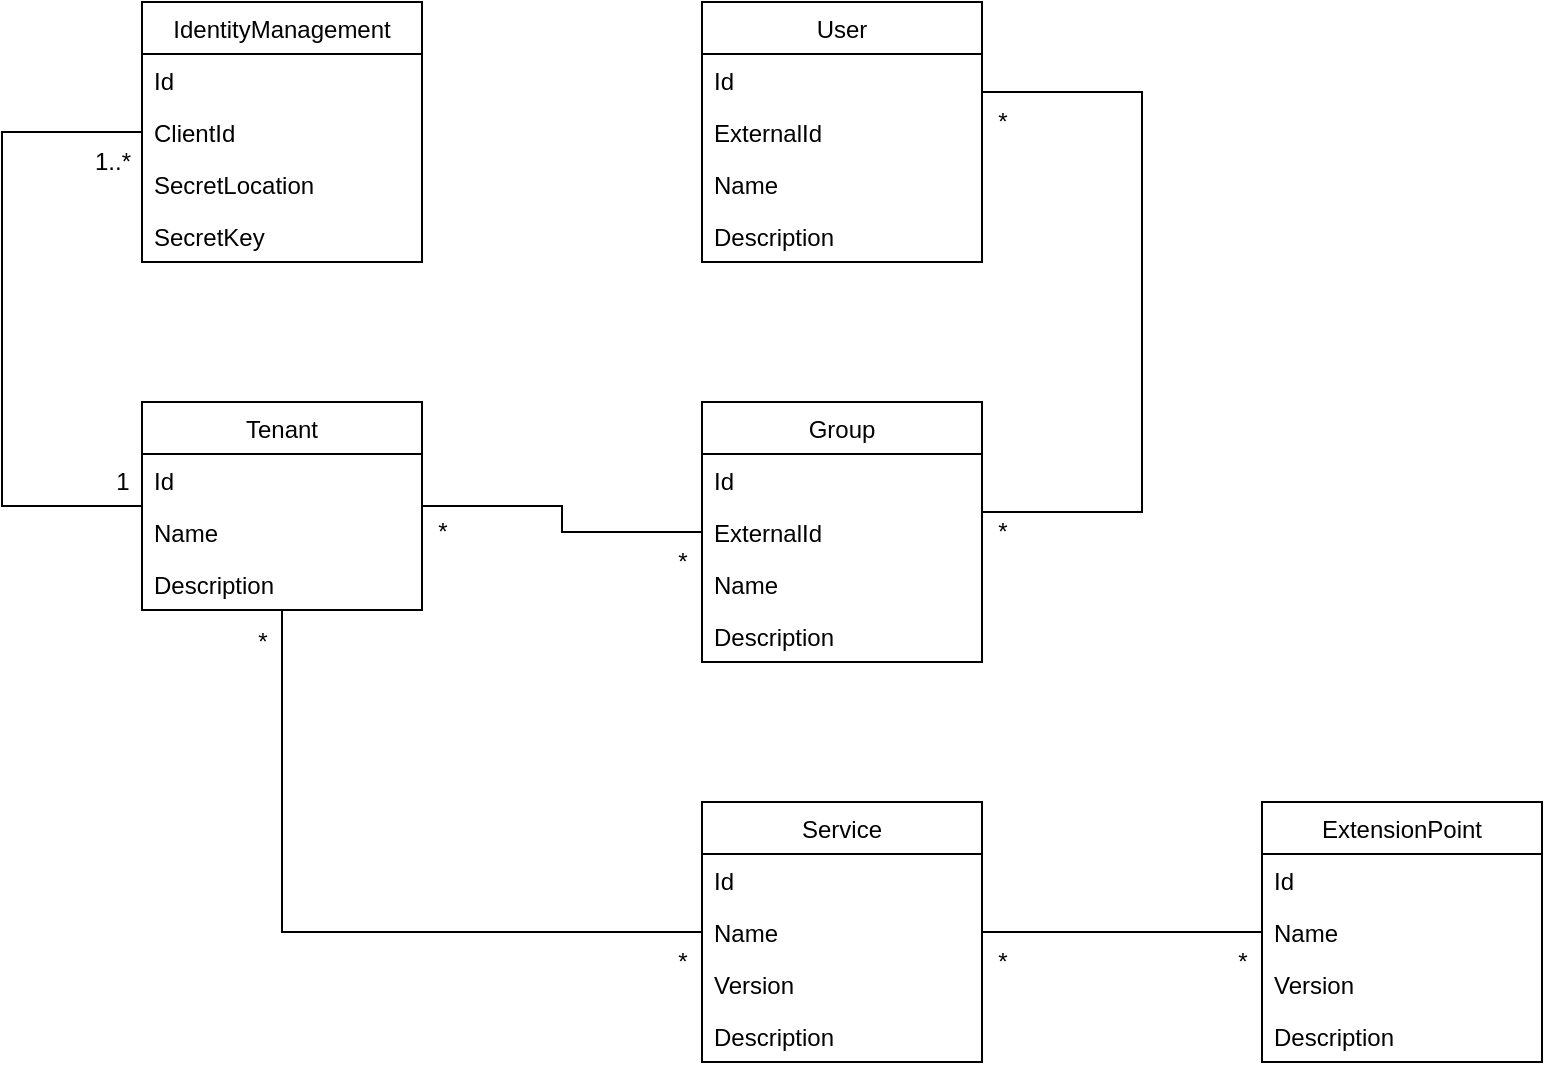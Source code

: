 <mxfile version="14.8.3" type="github">
  <diagram id="osi2iYBc9gxS-sZSW_7Z" name="Tenant Manager">
    <mxGraphModel dx="2062" dy="1122" grid="1" gridSize="10" guides="1" tooltips="1" connect="1" arrows="1" fold="1" page="1" pageScale="1" pageWidth="850" pageHeight="1100" math="0" shadow="0">
      <root>
        <mxCell id="0" />
        <mxCell id="1" parent="0" />
        <mxCell id="T4bOe-kPn4xxBbJlTrUV-41" style="edgeStyle=orthogonalEdgeStyle;rounded=0;orthogonalLoop=1;jettySize=auto;html=1;exitX=0.5;exitY=1;exitDx=0;exitDy=0;entryX=0;entryY=0.5;entryDx=0;entryDy=0;endArrow=none;endFill=0;" edge="1" parent="1" source="T4bOe-kPn4xxBbJlTrUV-1" target="T4bOe-kPn4xxBbJlTrUV-38">
          <mxGeometry relative="1" as="geometry" />
        </mxCell>
        <mxCell id="T4bOe-kPn4xxBbJlTrUV-58" style="edgeStyle=orthogonalEdgeStyle;rounded=0;orthogonalLoop=1;jettySize=auto;html=1;exitX=0;exitY=0.5;exitDx=0;exitDy=0;entryX=0;entryY=0.5;entryDx=0;entryDy=0;endArrow=none;endFill=0;" edge="1" parent="1" source="T4bOe-kPn4xxBbJlTrUV-1" target="T4bOe-kPn4xxBbJlTrUV-51">
          <mxGeometry relative="1" as="geometry">
            <Array as="points">
              <mxPoint x="50" y="412" />
              <mxPoint x="50" y="225" />
            </Array>
          </mxGeometry>
        </mxCell>
        <mxCell id="T4bOe-kPn4xxBbJlTrUV-1" value="Tenant" style="swimlane;fontStyle=0;childLayout=stackLayout;horizontal=1;startSize=26;fillColor=none;horizontalStack=0;resizeParent=1;resizeParentMax=0;resizeLast=0;collapsible=1;marginBottom=0;" vertex="1" parent="1">
          <mxGeometry x="120" y="360" width="140" height="104" as="geometry" />
        </mxCell>
        <mxCell id="T4bOe-kPn4xxBbJlTrUV-2" value="Id" style="text;strokeColor=none;fillColor=none;align=left;verticalAlign=top;spacingLeft=4;spacingRight=4;overflow=hidden;rotatable=0;points=[[0,0.5],[1,0.5]];portConstraint=eastwest;" vertex="1" parent="T4bOe-kPn4xxBbJlTrUV-1">
          <mxGeometry y="26" width="140" height="26" as="geometry" />
        </mxCell>
        <mxCell id="T4bOe-kPn4xxBbJlTrUV-6" value="Name" style="text;strokeColor=none;fillColor=none;align=left;verticalAlign=top;spacingLeft=4;spacingRight=4;overflow=hidden;rotatable=0;points=[[0,0.5],[1,0.5]];portConstraint=eastwest;" vertex="1" parent="T4bOe-kPn4xxBbJlTrUV-1">
          <mxGeometry y="52" width="140" height="26" as="geometry" />
        </mxCell>
        <mxCell id="T4bOe-kPn4xxBbJlTrUV-7" value="Description" style="text;strokeColor=none;fillColor=none;align=left;verticalAlign=top;spacingLeft=4;spacingRight=4;overflow=hidden;rotatable=0;points=[[0,0.5],[1,0.5]];portConstraint=eastwest;" vertex="1" parent="T4bOe-kPn4xxBbJlTrUV-1">
          <mxGeometry y="78" width="140" height="26" as="geometry" />
        </mxCell>
        <mxCell id="T4bOe-kPn4xxBbJlTrUV-35" style="edgeStyle=orthogonalEdgeStyle;rounded=0;orthogonalLoop=1;jettySize=auto;html=1;exitX=1;exitY=0.5;exitDx=0;exitDy=0;entryX=1;entryY=0.5;entryDx=0;entryDy=0;endArrow=none;endFill=0;" edge="1" parent="1" source="T4bOe-kPn4xxBbJlTrUV-10" target="T4bOe-kPn4xxBbJlTrUV-15">
          <mxGeometry relative="1" as="geometry">
            <Array as="points">
              <mxPoint x="620" y="415" />
              <mxPoint x="620" y="205" />
            </Array>
          </mxGeometry>
        </mxCell>
        <mxCell id="T4bOe-kPn4xxBbJlTrUV-8" value="Group" style="swimlane;fontStyle=0;childLayout=stackLayout;horizontal=1;startSize=26;fillColor=none;horizontalStack=0;resizeParent=1;resizeParentMax=0;resizeLast=0;collapsible=1;marginBottom=0;" vertex="1" parent="1">
          <mxGeometry x="400" y="360" width="140" height="130" as="geometry" />
        </mxCell>
        <mxCell id="T4bOe-kPn4xxBbJlTrUV-9" value="Id" style="text;strokeColor=none;fillColor=none;align=left;verticalAlign=top;spacingLeft=4;spacingRight=4;overflow=hidden;rotatable=0;points=[[0,0.5],[1,0.5]];portConstraint=eastwest;" vertex="1" parent="T4bOe-kPn4xxBbJlTrUV-8">
          <mxGeometry y="26" width="140" height="26" as="geometry" />
        </mxCell>
        <mxCell id="T4bOe-kPn4xxBbJlTrUV-10" value="ExternalId" style="text;strokeColor=none;fillColor=none;align=left;verticalAlign=top;spacingLeft=4;spacingRight=4;overflow=hidden;rotatable=0;points=[[0,0.5],[1,0.5]];portConstraint=eastwest;" vertex="1" parent="T4bOe-kPn4xxBbJlTrUV-8">
          <mxGeometry y="52" width="140" height="26" as="geometry" />
        </mxCell>
        <mxCell id="T4bOe-kPn4xxBbJlTrUV-11" value="Name" style="text;strokeColor=none;fillColor=none;align=left;verticalAlign=top;spacingLeft=4;spacingRight=4;overflow=hidden;rotatable=0;points=[[0,0.5],[1,0.5]];portConstraint=eastwest;" vertex="1" parent="T4bOe-kPn4xxBbJlTrUV-8">
          <mxGeometry y="78" width="140" height="26" as="geometry" />
        </mxCell>
        <mxCell id="T4bOe-kPn4xxBbJlTrUV-12" value="Description" style="text;strokeColor=none;fillColor=none;align=left;verticalAlign=top;spacingLeft=4;spacingRight=4;overflow=hidden;rotatable=0;points=[[0,0.5],[1,0.5]];portConstraint=eastwest;" vertex="1" parent="T4bOe-kPn4xxBbJlTrUV-8">
          <mxGeometry y="104" width="140" height="26" as="geometry" />
        </mxCell>
        <mxCell id="T4bOe-kPn4xxBbJlTrUV-13" value="User" style="swimlane;fontStyle=0;childLayout=stackLayout;horizontal=1;startSize=26;fillColor=none;horizontalStack=0;resizeParent=1;resizeParentMax=0;resizeLast=0;collapsible=1;marginBottom=0;" vertex="1" parent="1">
          <mxGeometry x="400" y="160" width="140" height="130" as="geometry" />
        </mxCell>
        <mxCell id="T4bOe-kPn4xxBbJlTrUV-14" value="Id" style="text;strokeColor=none;fillColor=none;align=left;verticalAlign=top;spacingLeft=4;spacingRight=4;overflow=hidden;rotatable=0;points=[[0,0.5],[1,0.5]];portConstraint=eastwest;" vertex="1" parent="T4bOe-kPn4xxBbJlTrUV-13">
          <mxGeometry y="26" width="140" height="26" as="geometry" />
        </mxCell>
        <mxCell id="T4bOe-kPn4xxBbJlTrUV-15" value="ExternalId" style="text;strokeColor=none;fillColor=none;align=left;verticalAlign=top;spacingLeft=4;spacingRight=4;overflow=hidden;rotatable=0;points=[[0,0.5],[1,0.5]];portConstraint=eastwest;" vertex="1" parent="T4bOe-kPn4xxBbJlTrUV-13">
          <mxGeometry y="52" width="140" height="26" as="geometry" />
        </mxCell>
        <mxCell id="T4bOe-kPn4xxBbJlTrUV-16" value="Name" style="text;strokeColor=none;fillColor=none;align=left;verticalAlign=top;spacingLeft=4;spacingRight=4;overflow=hidden;rotatable=0;points=[[0,0.5],[1,0.5]];portConstraint=eastwest;" vertex="1" parent="T4bOe-kPn4xxBbJlTrUV-13">
          <mxGeometry y="78" width="140" height="26" as="geometry" />
        </mxCell>
        <mxCell id="T4bOe-kPn4xxBbJlTrUV-17" value="Description" style="text;strokeColor=none;fillColor=none;align=left;verticalAlign=top;spacingLeft=4;spacingRight=4;overflow=hidden;rotatable=0;points=[[0,0.5],[1,0.5]];portConstraint=eastwest;" vertex="1" parent="T4bOe-kPn4xxBbJlTrUV-13">
          <mxGeometry y="104" width="140" height="26" as="geometry" />
        </mxCell>
        <mxCell id="T4bOe-kPn4xxBbJlTrUV-34" style="edgeStyle=orthogonalEdgeStyle;rounded=0;orthogonalLoop=1;jettySize=auto;html=1;exitX=1;exitY=0.5;exitDx=0;exitDy=0;entryX=0;entryY=0.5;entryDx=0;entryDy=0;endArrow=none;endFill=0;" edge="1" parent="1" source="T4bOe-kPn4xxBbJlTrUV-1" target="T4bOe-kPn4xxBbJlTrUV-10">
          <mxGeometry relative="1" as="geometry">
            <mxPoint x="280" y="415" as="sourcePoint" />
          </mxGeometry>
        </mxCell>
        <mxCell id="T4bOe-kPn4xxBbJlTrUV-36" value="Service" style="swimlane;fontStyle=0;childLayout=stackLayout;horizontal=1;startSize=26;fillColor=none;horizontalStack=0;resizeParent=1;resizeParentMax=0;resizeLast=0;collapsible=1;marginBottom=0;" vertex="1" parent="1">
          <mxGeometry x="400" y="560" width="140" height="130" as="geometry" />
        </mxCell>
        <mxCell id="T4bOe-kPn4xxBbJlTrUV-37" value="Id" style="text;strokeColor=none;fillColor=none;align=left;verticalAlign=top;spacingLeft=4;spacingRight=4;overflow=hidden;rotatable=0;points=[[0,0.5],[1,0.5]];portConstraint=eastwest;" vertex="1" parent="T4bOe-kPn4xxBbJlTrUV-36">
          <mxGeometry y="26" width="140" height="26" as="geometry" />
        </mxCell>
        <mxCell id="T4bOe-kPn4xxBbJlTrUV-38" value="Name" style="text;strokeColor=none;fillColor=none;align=left;verticalAlign=top;spacingLeft=4;spacingRight=4;overflow=hidden;rotatable=0;points=[[0,0.5],[1,0.5]];portConstraint=eastwest;" vertex="1" parent="T4bOe-kPn4xxBbJlTrUV-36">
          <mxGeometry y="52" width="140" height="26" as="geometry" />
        </mxCell>
        <mxCell id="T4bOe-kPn4xxBbJlTrUV-40" value="Version" style="text;strokeColor=none;fillColor=none;align=left;verticalAlign=top;spacingLeft=4;spacingRight=4;overflow=hidden;rotatable=0;points=[[0,0.5],[1,0.5]];portConstraint=eastwest;" vertex="1" parent="T4bOe-kPn4xxBbJlTrUV-36">
          <mxGeometry y="78" width="140" height="26" as="geometry" />
        </mxCell>
        <mxCell id="T4bOe-kPn4xxBbJlTrUV-39" value="Description" style="text;strokeColor=none;fillColor=none;align=left;verticalAlign=top;spacingLeft=4;spacingRight=4;overflow=hidden;rotatable=0;points=[[0,0.5],[1,0.5]];portConstraint=eastwest;" vertex="1" parent="T4bOe-kPn4xxBbJlTrUV-36">
          <mxGeometry y="104" width="140" height="26" as="geometry" />
        </mxCell>
        <mxCell id="T4bOe-kPn4xxBbJlTrUV-42" value="ExtensionPoint" style="swimlane;fontStyle=0;childLayout=stackLayout;horizontal=1;startSize=26;fillColor=none;horizontalStack=0;resizeParent=1;resizeParentMax=0;resizeLast=0;collapsible=1;marginBottom=0;" vertex="1" parent="1">
          <mxGeometry x="680" y="560" width="140" height="130" as="geometry" />
        </mxCell>
        <mxCell id="T4bOe-kPn4xxBbJlTrUV-43" value="Id" style="text;strokeColor=none;fillColor=none;align=left;verticalAlign=top;spacingLeft=4;spacingRight=4;overflow=hidden;rotatable=0;points=[[0,0.5],[1,0.5]];portConstraint=eastwest;" vertex="1" parent="T4bOe-kPn4xxBbJlTrUV-42">
          <mxGeometry y="26" width="140" height="26" as="geometry" />
        </mxCell>
        <mxCell id="T4bOe-kPn4xxBbJlTrUV-44" value="Name" style="text;strokeColor=none;fillColor=none;align=left;verticalAlign=top;spacingLeft=4;spacingRight=4;overflow=hidden;rotatable=0;points=[[0,0.5],[1,0.5]];portConstraint=eastwest;" vertex="1" parent="T4bOe-kPn4xxBbJlTrUV-42">
          <mxGeometry y="52" width="140" height="26" as="geometry" />
        </mxCell>
        <mxCell id="T4bOe-kPn4xxBbJlTrUV-47" value="Version" style="text;strokeColor=none;fillColor=none;align=left;verticalAlign=top;spacingLeft=4;spacingRight=4;overflow=hidden;rotatable=0;points=[[0,0.5],[1,0.5]];portConstraint=eastwest;" vertex="1" parent="T4bOe-kPn4xxBbJlTrUV-42">
          <mxGeometry y="78" width="140" height="26" as="geometry" />
        </mxCell>
        <mxCell id="T4bOe-kPn4xxBbJlTrUV-45" value="Description" style="text;strokeColor=none;fillColor=none;align=left;verticalAlign=top;spacingLeft=4;spacingRight=4;overflow=hidden;rotatable=0;points=[[0,0.5],[1,0.5]];portConstraint=eastwest;" vertex="1" parent="T4bOe-kPn4xxBbJlTrUV-42">
          <mxGeometry y="104" width="140" height="26" as="geometry" />
        </mxCell>
        <mxCell id="T4bOe-kPn4xxBbJlTrUV-46" style="edgeStyle=orthogonalEdgeStyle;rounded=0;orthogonalLoop=1;jettySize=auto;html=1;exitX=1;exitY=0.5;exitDx=0;exitDy=0;endArrow=none;endFill=0;entryX=0;entryY=0.5;entryDx=0;entryDy=0;" edge="1" parent="1" source="T4bOe-kPn4xxBbJlTrUV-38" target="T4bOe-kPn4xxBbJlTrUV-44">
          <mxGeometry relative="1" as="geometry">
            <mxPoint x="660" y="695" as="targetPoint" />
          </mxGeometry>
        </mxCell>
        <mxCell id="T4bOe-kPn4xxBbJlTrUV-49" value="IdentityManagement" style="swimlane;fontStyle=0;childLayout=stackLayout;horizontal=1;startSize=26;fillColor=none;horizontalStack=0;resizeParent=1;resizeParentMax=0;resizeLast=0;collapsible=1;marginBottom=0;" vertex="1" parent="1">
          <mxGeometry x="120" y="160" width="140" height="130" as="geometry" />
        </mxCell>
        <mxCell id="T4bOe-kPn4xxBbJlTrUV-50" value="Id" style="text;strokeColor=none;fillColor=none;align=left;verticalAlign=top;spacingLeft=4;spacingRight=4;overflow=hidden;rotatable=0;points=[[0,0.5],[1,0.5]];portConstraint=eastwest;" vertex="1" parent="T4bOe-kPn4xxBbJlTrUV-49">
          <mxGeometry y="26" width="140" height="26" as="geometry" />
        </mxCell>
        <mxCell id="T4bOe-kPn4xxBbJlTrUV-51" value="ClientId" style="text;strokeColor=none;fillColor=none;align=left;verticalAlign=top;spacingLeft=4;spacingRight=4;overflow=hidden;rotatable=0;points=[[0,0.5],[1,0.5]];portConstraint=eastwest;" vertex="1" parent="T4bOe-kPn4xxBbJlTrUV-49">
          <mxGeometry y="52" width="140" height="26" as="geometry" />
        </mxCell>
        <mxCell id="T4bOe-kPn4xxBbJlTrUV-52" value="SecretLocation" style="text;strokeColor=none;fillColor=none;align=left;verticalAlign=top;spacingLeft=4;spacingRight=4;overflow=hidden;rotatable=0;points=[[0,0.5],[1,0.5]];portConstraint=eastwest;" vertex="1" parent="T4bOe-kPn4xxBbJlTrUV-49">
          <mxGeometry y="78" width="140" height="26" as="geometry" />
        </mxCell>
        <mxCell id="T4bOe-kPn4xxBbJlTrUV-61" value="SecretKey" style="text;strokeColor=none;fillColor=none;align=left;verticalAlign=top;spacingLeft=4;spacingRight=4;overflow=hidden;rotatable=0;points=[[0,0.5],[1,0.5]];portConstraint=eastwest;" vertex="1" parent="T4bOe-kPn4xxBbJlTrUV-49">
          <mxGeometry y="104" width="140" height="26" as="geometry" />
        </mxCell>
        <mxCell id="T4bOe-kPn4xxBbJlTrUV-53" value="*" style="text;html=1;resizable=0;autosize=1;align=center;verticalAlign=middle;points=[];fillColor=none;strokeColor=none;rounded=0;" vertex="1" parent="1">
          <mxGeometry x="380" y="430" width="20" height="20" as="geometry" />
        </mxCell>
        <mxCell id="T4bOe-kPn4xxBbJlTrUV-54" value="*" style="text;html=1;resizable=0;autosize=1;align=center;verticalAlign=middle;points=[];fillColor=none;strokeColor=none;rounded=0;" vertex="1" parent="1">
          <mxGeometry x="260" y="415" width="20" height="20" as="geometry" />
        </mxCell>
        <mxCell id="T4bOe-kPn4xxBbJlTrUV-55" value="*" style="text;html=1;resizable=0;autosize=1;align=center;verticalAlign=middle;points=[];fillColor=none;strokeColor=none;rounded=0;" vertex="1" parent="1">
          <mxGeometry x="540" y="415" width="20" height="20" as="geometry" />
        </mxCell>
        <mxCell id="T4bOe-kPn4xxBbJlTrUV-56" value="*" style="text;html=1;resizable=0;autosize=1;align=center;verticalAlign=middle;points=[];fillColor=none;strokeColor=none;rounded=0;" vertex="1" parent="1">
          <mxGeometry x="540" y="210" width="20" height="20" as="geometry" />
        </mxCell>
        <mxCell id="T4bOe-kPn4xxBbJlTrUV-59" value="1" style="text;html=1;resizable=0;autosize=1;align=center;verticalAlign=middle;points=[];fillColor=none;strokeColor=none;rounded=0;" vertex="1" parent="1">
          <mxGeometry x="100" y="390" width="20" height="20" as="geometry" />
        </mxCell>
        <mxCell id="T4bOe-kPn4xxBbJlTrUV-60" value="1..*" style="text;html=1;resizable=0;autosize=1;align=center;verticalAlign=middle;points=[];fillColor=none;strokeColor=none;rounded=0;" vertex="1" parent="1">
          <mxGeometry x="90" y="230" width="30" height="20" as="geometry" />
        </mxCell>
        <mxCell id="T4bOe-kPn4xxBbJlTrUV-62" value="*" style="text;html=1;resizable=0;autosize=1;align=center;verticalAlign=middle;points=[];fillColor=none;strokeColor=none;rounded=0;" vertex="1" parent="1">
          <mxGeometry x="170" y="470" width="20" height="20" as="geometry" />
        </mxCell>
        <mxCell id="T4bOe-kPn4xxBbJlTrUV-63" value="*" style="text;html=1;resizable=0;autosize=1;align=center;verticalAlign=middle;points=[];fillColor=none;strokeColor=none;rounded=0;" vertex="1" parent="1">
          <mxGeometry x="380" y="630" width="20" height="20" as="geometry" />
        </mxCell>
        <mxCell id="T4bOe-kPn4xxBbJlTrUV-64" value="*" style="text;html=1;resizable=0;autosize=1;align=center;verticalAlign=middle;points=[];fillColor=none;strokeColor=none;rounded=0;" vertex="1" parent="1">
          <mxGeometry x="540" y="630" width="20" height="20" as="geometry" />
        </mxCell>
        <mxCell id="T4bOe-kPn4xxBbJlTrUV-65" value="*" style="text;html=1;resizable=0;autosize=1;align=center;verticalAlign=middle;points=[];fillColor=none;strokeColor=none;rounded=0;" vertex="1" parent="1">
          <mxGeometry x="660" y="630" width="20" height="20" as="geometry" />
        </mxCell>
      </root>
    </mxGraphModel>
  </diagram>
</mxfile>
